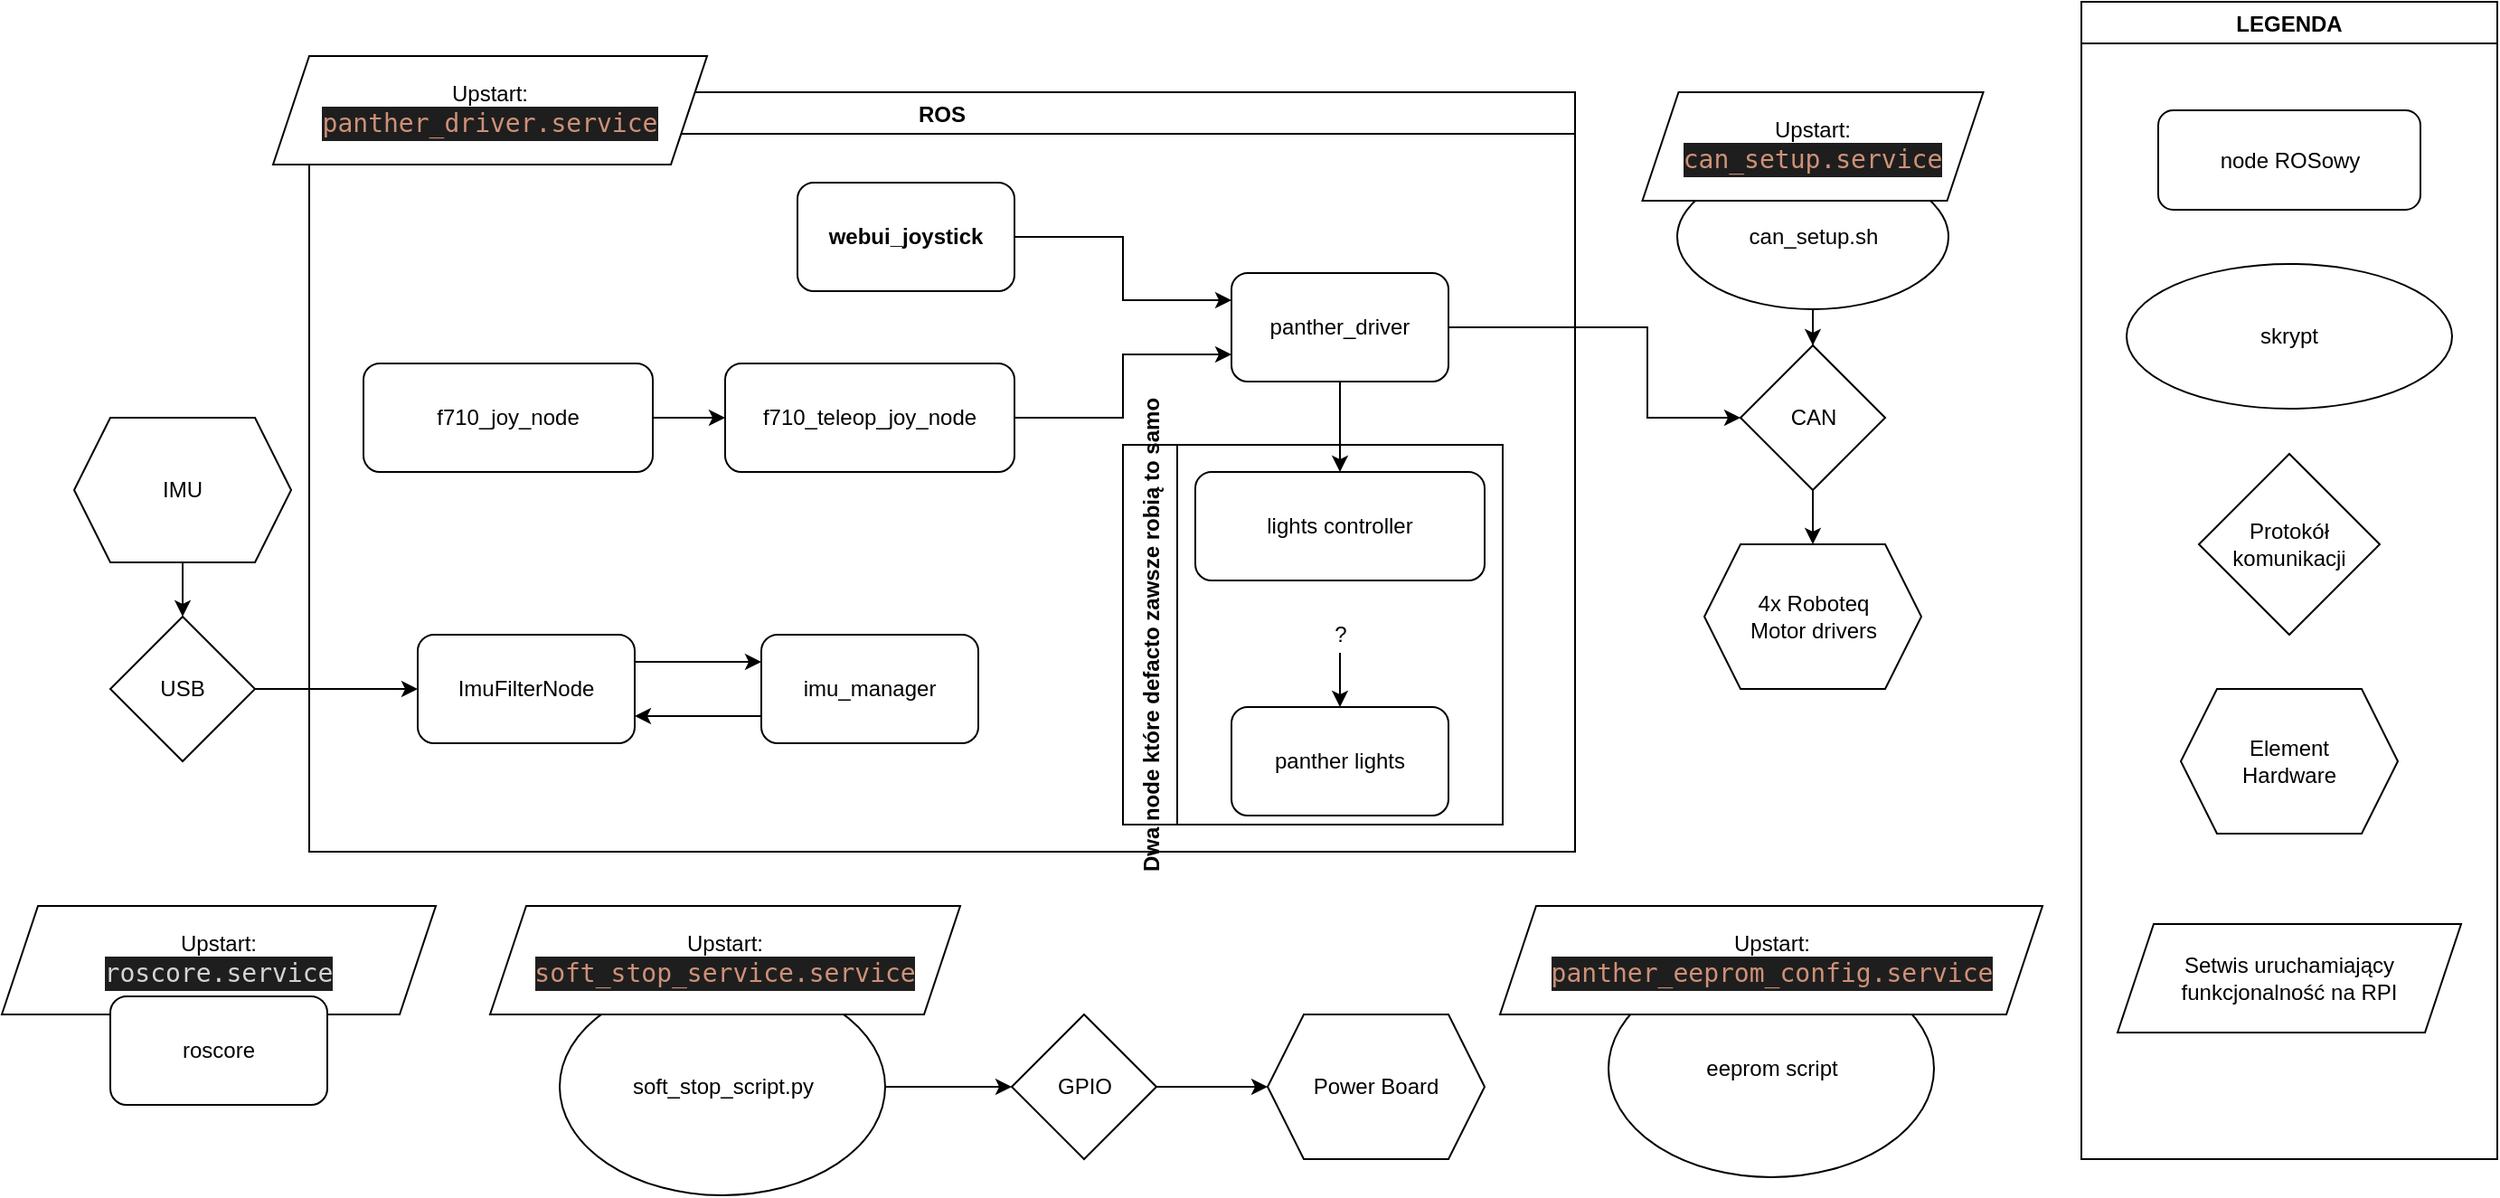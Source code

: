<mxfile>
    <diagram id="I-V-jPhW4gry7mbCwamY" name="Page-1">
        <mxGraphModel dx="1348" dy="939" grid="1" gridSize="10" guides="1" tooltips="1" connect="1" arrows="1" fold="1" page="1" pageScale="1" pageWidth="827" pageHeight="1169" math="0" shadow="0">
            <root>
                <mxCell id="0"/>
                <mxCell id="1" parent="0"/>
                <mxCell id="FiJ3dQUdY0tjjipgx3rU-7" style="edgeStyle=orthogonalEdgeStyle;rounded=0;orthogonalLoop=1;jettySize=auto;html=1;entryX=0;entryY=0.25;entryDx=0;entryDy=0;" parent="1" source="88Ix2T1ApFJFmfPS_afO-1" target="FiJ3dQUdY0tjjipgx3rU-2" edge="1">
                    <mxGeometry relative="1" as="geometry"/>
                </mxCell>
                <mxCell id="88Ix2T1ApFJFmfPS_afO-1" value="&lt;div&gt;&lt;b&gt;webui_joystick&lt;/b&gt;&lt;/div&gt;" style="rounded=1;whiteSpace=wrap;html=1;" parent="1" vertex="1">
                    <mxGeometry x="540" y="200" width="120" height="60" as="geometry"/>
                </mxCell>
                <mxCell id="FiJ3dQUdY0tjjipgx3rU-8" style="edgeStyle=orthogonalEdgeStyle;rounded=0;orthogonalLoop=1;jettySize=auto;html=1;entryX=0;entryY=0.75;entryDx=0;entryDy=0;" parent="1" source="FiJ3dQUdY0tjjipgx3rU-1" target="FiJ3dQUdY0tjjipgx3rU-2" edge="1">
                    <mxGeometry relative="1" as="geometry"/>
                </mxCell>
                <mxCell id="FiJ3dQUdY0tjjipgx3rU-1" value="f710_teleop_joy_node" style="rounded=1;whiteSpace=wrap;html=1;" parent="1" vertex="1">
                    <mxGeometry x="500" y="300" width="160" height="60" as="geometry"/>
                </mxCell>
                <mxCell id="FiJ3dQUdY0tjjipgx3rU-9" style="edgeStyle=orthogonalEdgeStyle;rounded=0;orthogonalLoop=1;jettySize=auto;html=1;" parent="1" source="FiJ3dQUdY0tjjipgx3rU-2" target="FiJ3dQUdY0tjjipgx3rU-3" edge="1">
                    <mxGeometry relative="1" as="geometry"/>
                </mxCell>
                <mxCell id="FiJ3dQUdY0tjjipgx3rU-28" style="edgeStyle=orthogonalEdgeStyle;rounded=0;orthogonalLoop=1;jettySize=auto;html=1;entryX=0;entryY=0.5;entryDx=0;entryDy=0;" parent="1" source="FiJ3dQUdY0tjjipgx3rU-2" target="FiJ3dQUdY0tjjipgx3rU-23" edge="1">
                    <mxGeometry relative="1" as="geometry">
                        <mxPoint x="1040" y="280" as="targetPoint"/>
                        <Array as="points">
                            <mxPoint x="1010" y="280"/>
                            <mxPoint x="1010" y="330"/>
                        </Array>
                    </mxGeometry>
                </mxCell>
                <mxCell id="FiJ3dQUdY0tjjipgx3rU-2" value="&lt;div&gt;panther_driver&lt;br&gt;&lt;/div&gt;" style="rounded=1;whiteSpace=wrap;html=1;" parent="1" vertex="1">
                    <mxGeometry x="780" y="250" width="120" height="60" as="geometry"/>
                </mxCell>
                <mxCell id="FiJ3dQUdY0tjjipgx3rU-15" style="edgeStyle=orthogonalEdgeStyle;rounded=0;orthogonalLoop=1;jettySize=auto;html=1;entryX=0.5;entryY=0;entryDx=0;entryDy=0;" parent="1" target="FiJ3dQUdY0tjjipgx3rU-12" edge="1">
                    <mxGeometry relative="1" as="geometry">
                        <mxPoint x="840" y="460" as="sourcePoint"/>
                    </mxGeometry>
                </mxCell>
                <mxCell id="FiJ3dQUdY0tjjipgx3rU-3" value="lights controller" style="rounded=1;whiteSpace=wrap;html=1;" parent="1" vertex="1">
                    <mxGeometry x="760" y="360" width="160" height="60" as="geometry"/>
                </mxCell>
                <mxCell id="FiJ3dQUdY0tjjipgx3rU-12" value="panther lights" style="rounded=1;whiteSpace=wrap;html=1;" parent="1" vertex="1">
                    <mxGeometry x="780" y="490" width="120" height="60" as="geometry"/>
                </mxCell>
                <mxCell id="FiJ3dQUdY0tjjipgx3rU-14" style="edgeStyle=orthogonalEdgeStyle;rounded=0;orthogonalLoop=1;jettySize=auto;html=1;entryX=0;entryY=0.5;entryDx=0;entryDy=0;" parent="1" source="FiJ3dQUdY0tjjipgx3rU-13" target="FiJ3dQUdY0tjjipgx3rU-1" edge="1">
                    <mxGeometry relative="1" as="geometry"/>
                </mxCell>
                <mxCell id="FiJ3dQUdY0tjjipgx3rU-13" value="&lt;div&gt;f710_joy_node&lt;/div&gt;" style="rounded=1;whiteSpace=wrap;html=1;" parent="1" vertex="1">
                    <mxGeometry x="300" y="300" width="160" height="60" as="geometry"/>
                </mxCell>
                <mxCell id="FiJ3dQUdY0tjjipgx3rU-16" value="?" style="text;html=1;align=center;verticalAlign=middle;resizable=0;points=[];autosize=1;strokeColor=none;fillColor=none;" parent="1" vertex="1">
                    <mxGeometry x="830" y="440" width="20" height="20" as="geometry"/>
                </mxCell>
                <mxCell id="FiJ3dQUdY0tjjipgx3rU-17" value="ROS" style="swimlane;" parent="1" vertex="1">
                    <mxGeometry x="270" y="150" width="700" height="420" as="geometry"/>
                </mxCell>
                <mxCell id="FiJ3dQUdY0tjjipgx3rU-21" value="Dwa node które defacto zawsze robią to samo" style="swimlane;horizontal=0;startSize=30;" parent="FiJ3dQUdY0tjjipgx3rU-17" vertex="1">
                    <mxGeometry x="450" y="195" width="210" height="210" as="geometry"/>
                </mxCell>
                <mxCell id="FiJ3dQUdY0tjjipgx3rU-5" value="imu_manager" style="rounded=1;whiteSpace=wrap;html=1;" parent="FiJ3dQUdY0tjjipgx3rU-17" vertex="1">
                    <mxGeometry x="250" y="300" width="120" height="60" as="geometry"/>
                </mxCell>
                <mxCell id="FiJ3dQUdY0tjjipgx3rU-10" style="edgeStyle=orthogonalEdgeStyle;rounded=0;orthogonalLoop=1;jettySize=auto;html=1;exitX=1;exitY=0.25;exitDx=0;exitDy=0;entryX=0;entryY=0.25;entryDx=0;entryDy=0;" parent="FiJ3dQUdY0tjjipgx3rU-17" source="FiJ3dQUdY0tjjipgx3rU-6" target="FiJ3dQUdY0tjjipgx3rU-5" edge="1">
                    <mxGeometry relative="1" as="geometry"/>
                </mxCell>
                <mxCell id="FiJ3dQUdY0tjjipgx3rU-6" value="ImuFilterNode" style="rounded=1;whiteSpace=wrap;html=1;" parent="FiJ3dQUdY0tjjipgx3rU-17" vertex="1">
                    <mxGeometry x="60" y="300" width="120" height="60" as="geometry"/>
                </mxCell>
                <mxCell id="FiJ3dQUdY0tjjipgx3rU-11" style="edgeStyle=orthogonalEdgeStyle;rounded=0;orthogonalLoop=1;jettySize=auto;html=1;exitX=0;exitY=0.75;exitDx=0;exitDy=0;entryX=1;entryY=0.75;entryDx=0;entryDy=0;" parent="FiJ3dQUdY0tjjipgx3rU-17" source="FiJ3dQUdY0tjjipgx3rU-5" target="FiJ3dQUdY0tjjipgx3rU-6" edge="1">
                    <mxGeometry relative="1" as="geometry"/>
                </mxCell>
                <mxCell id="FiJ3dQUdY0tjjipgx3rU-31" value="&lt;div&gt;Upstart:&lt;/div&gt;&lt;div&gt;&lt;div style=&quot;color: rgb(212 , 212 , 212) ; background-color: rgb(30 , 30 , 30) ; font-family: &amp;#34;droid sans mono&amp;#34; , &amp;#34;monospace&amp;#34; , monospace ; font-weight: normal ; font-size: 14px ; line-height: 19px&quot;&gt;&lt;div&gt;&lt;span style=&quot;color: #ce9178&quot;&gt;panther_driver.service&lt;/span&gt;&lt;/div&gt;&lt;/div&gt;&lt;/div&gt;" style="shape=parallelogram;perimeter=parallelogramPerimeter;whiteSpace=wrap;html=1;fixedSize=1;" parent="FiJ3dQUdY0tjjipgx3rU-17" vertex="1">
                    <mxGeometry x="-20" y="-20" width="240" height="60" as="geometry"/>
                </mxCell>
                <mxCell id="FiJ3dQUdY0tjjipgx3rU-64" style="edgeStyle=orthogonalEdgeStyle;rounded=0;orthogonalLoop=1;jettySize=auto;html=1;entryX=0.5;entryY=0;entryDx=0;entryDy=0;" parent="1" source="FiJ3dQUdY0tjjipgx3rU-23" target="FiJ3dQUdY0tjjipgx3rU-56" edge="1">
                    <mxGeometry relative="1" as="geometry"/>
                </mxCell>
                <mxCell id="FiJ3dQUdY0tjjipgx3rU-23" value="CAN" style="rhombus;whiteSpace=wrap;html=1;" parent="1" vertex="1">
                    <mxGeometry x="1061.5" y="290" width="80" height="80" as="geometry"/>
                </mxCell>
                <mxCell id="FiJ3dQUdY0tjjipgx3rU-55" style="edgeStyle=orthogonalEdgeStyle;rounded=0;orthogonalLoop=1;jettySize=auto;html=1;entryX=0;entryY=0.5;entryDx=0;entryDy=0;" parent="1" source="FiJ3dQUdY0tjjipgx3rU-25" target="FiJ3dQUdY0tjjipgx3rU-53" edge="1">
                    <mxGeometry relative="1" as="geometry"/>
                </mxCell>
                <mxCell id="FiJ3dQUdY0tjjipgx3rU-25" value="GPIO" style="rhombus;whiteSpace=wrap;html=1;" parent="1" vertex="1">
                    <mxGeometry x="658.5" y="660" width="80" height="80" as="geometry"/>
                </mxCell>
                <mxCell id="FiJ3dQUdY0tjjipgx3rU-63" style="edgeStyle=orthogonalEdgeStyle;rounded=0;orthogonalLoop=1;jettySize=auto;html=1;" parent="1" source="FiJ3dQUdY0tjjipgx3rU-34" target="FiJ3dQUdY0tjjipgx3rU-23" edge="1">
                    <mxGeometry relative="1" as="geometry"/>
                </mxCell>
                <mxCell id="FiJ3dQUdY0tjjipgx3rU-34" value="can_setup.sh" style="ellipse;whiteSpace=wrap;html=1;" parent="1" vertex="1">
                    <mxGeometry x="1026.5" y="190" width="150" height="80" as="geometry"/>
                </mxCell>
                <mxCell id="FiJ3dQUdY0tjjipgx3rU-33" value="&lt;div&gt;Upstart:&lt;/div&gt;&lt;div&gt;&lt;div style=&quot;color: rgb(212 , 212 , 212) ; background-color: rgb(30 , 30 , 30) ; font-family: &amp;#34;droid sans mono&amp;#34; , &amp;#34;monospace&amp;#34; , monospace ; font-weight: normal ; font-size: 14px ; line-height: 19px&quot;&gt;&lt;div&gt;&lt;span style=&quot;color: #ce9178&quot;&gt;can_setup.service&lt;/span&gt;&lt;/div&gt;&lt;/div&gt;&lt;/div&gt;" style="shape=parallelogram;perimeter=parallelogramPerimeter;whiteSpace=wrap;html=1;fixedSize=1;" parent="1" vertex="1">
                    <mxGeometry x="1007.25" y="150" width="188.5" height="60" as="geometry"/>
                </mxCell>
                <mxCell id="FiJ3dQUdY0tjjipgx3rU-36" style="edgeStyle=orthogonalEdgeStyle;rounded=0;orthogonalLoop=1;jettySize=auto;html=1;" parent="1" source="FiJ3dQUdY0tjjipgx3rU-35" target="FiJ3dQUdY0tjjipgx3rU-25" edge="1">
                    <mxGeometry relative="1" as="geometry"/>
                </mxCell>
                <mxCell id="FiJ3dQUdY0tjjipgx3rU-35" value="soft_stop_script.py" style="ellipse;whiteSpace=wrap;html=1;" parent="1" vertex="1">
                    <mxGeometry x="408.5" y="640" width="180" height="120" as="geometry"/>
                </mxCell>
                <mxCell id="FiJ3dQUdY0tjjipgx3rU-32" value="&lt;div&gt;Upstart:&lt;/div&gt;&lt;div&gt;&lt;div style=&quot;color: rgb(212 , 212 , 212) ; background-color: rgb(30 , 30 , 30) ; font-family: &amp;#34;droid sans mono&amp;#34; , &amp;#34;monospace&amp;#34; , monospace ; font-weight: normal ; font-size: 14px ; line-height: 19px&quot;&gt;&lt;div&gt;&lt;div style=&quot;color: rgb(212 , 212 , 212) ; background-color: rgb(30 , 30 , 30) ; font-family: &amp;#34;droid sans mono&amp;#34; , &amp;#34;monospace&amp;#34; , monospace ; font-weight: normal ; font-size: 14px ; line-height: 19px&quot;&gt;&lt;div&gt;&lt;div&gt;&lt;div style=&quot;color: rgb(212 , 212 , 212) ; background-color: rgb(30 , 30 , 30) ; font-family: &amp;#34;droid sans mono&amp;#34; , &amp;#34;monospace&amp;#34; , monospace ; font-weight: normal ; font-size: 14px ; line-height: 19px&quot;&gt;&lt;div&gt;&lt;div style=&quot;color: rgb(212 , 212 , 212) ; background-color: rgb(30 , 30 , 30) ; font-family: &amp;#34;droid sans mono&amp;#34; , &amp;#34;monospace&amp;#34; , monospace ; font-weight: normal ; font-size: 14px ; line-height: 19px&quot;&gt;&lt;div&gt;&lt;span style=&quot;color: #ce9178&quot;&gt;soft_stop_service.service&lt;/span&gt;&lt;/div&gt;&lt;/div&gt;&lt;/div&gt;&lt;/div&gt;&lt;/div&gt;&lt;/div&gt;&lt;/div&gt;&lt;/div&gt;&lt;/div&gt;&lt;/div&gt;" style="shape=parallelogram;perimeter=parallelogramPerimeter;whiteSpace=wrap;html=1;fixedSize=1;" parent="1" vertex="1">
                    <mxGeometry x="370" y="600" width="260" height="60" as="geometry"/>
                </mxCell>
                <mxCell id="FiJ3dQUdY0tjjipgx3rU-49" value="LEGENDA" style="swimlane;" parent="1" vertex="1">
                    <mxGeometry x="1250" y="100" width="230" height="640" as="geometry"/>
                </mxCell>
                <mxCell id="FiJ3dQUdY0tjjipgx3rU-48" value="node ROSowy" style="rounded=1;whiteSpace=wrap;html=1;" parent="FiJ3dQUdY0tjjipgx3rU-49" vertex="1">
                    <mxGeometry x="42.5" y="60" width="145" height="55" as="geometry"/>
                </mxCell>
                <mxCell id="FiJ3dQUdY0tjjipgx3rU-45" value="skrypt" style="ellipse;whiteSpace=wrap;html=1;" parent="FiJ3dQUdY0tjjipgx3rU-49" vertex="1">
                    <mxGeometry x="25" y="145" width="180" height="80" as="geometry"/>
                </mxCell>
                <mxCell id="FiJ3dQUdY0tjjipgx3rU-51" value="Protokół&lt;br&gt;komunikacji" style="rhombus;whiteSpace=wrap;html=1;" parent="FiJ3dQUdY0tjjipgx3rU-49" vertex="1">
                    <mxGeometry x="65" y="250" width="100" height="100" as="geometry"/>
                </mxCell>
                <mxCell id="FiJ3dQUdY0tjjipgx3rU-54" value="Element&lt;br&gt;Hardware" style="shape=hexagon;perimeter=hexagonPerimeter2;whiteSpace=wrap;html=1;fixedSize=1;" parent="FiJ3dQUdY0tjjipgx3rU-49" vertex="1">
                    <mxGeometry x="55" y="380" width="120" height="80" as="geometry"/>
                </mxCell>
                <mxCell id="FiJ3dQUdY0tjjipgx3rU-61" value="Setwis uruchamiający &lt;br&gt;funkcjonalność na RPI" style="shape=parallelogram;perimeter=parallelogramPerimeter;whiteSpace=wrap;html=1;fixedSize=1;" parent="FiJ3dQUdY0tjjipgx3rU-49" vertex="1">
                    <mxGeometry x="20" y="510" width="190" height="60" as="geometry"/>
                </mxCell>
                <mxCell id="FiJ3dQUdY0tjjipgx3rU-58" style="edgeStyle=orthogonalEdgeStyle;rounded=0;orthogonalLoop=1;jettySize=auto;html=1;entryX=0;entryY=0.5;entryDx=0;entryDy=0;" parent="1" source="FiJ3dQUdY0tjjipgx3rU-52" target="FiJ3dQUdY0tjjipgx3rU-6" edge="1">
                    <mxGeometry relative="1" as="geometry"/>
                </mxCell>
                <mxCell id="FiJ3dQUdY0tjjipgx3rU-52" value="USB" style="rhombus;whiteSpace=wrap;html=1;" parent="1" vertex="1">
                    <mxGeometry x="160" y="440" width="80" height="80" as="geometry"/>
                </mxCell>
                <mxCell id="FiJ3dQUdY0tjjipgx3rU-53" value="Power Board" style="shape=hexagon;perimeter=hexagonPerimeter2;whiteSpace=wrap;html=1;fixedSize=1;" parent="1" vertex="1">
                    <mxGeometry x="800" y="660" width="120" height="80" as="geometry"/>
                </mxCell>
                <mxCell id="FiJ3dQUdY0tjjipgx3rU-56" value="4x Roboteq&lt;br&gt;Motor drivers" style="shape=hexagon;perimeter=hexagonPerimeter2;whiteSpace=wrap;html=1;fixedSize=1;" parent="1" vertex="1">
                    <mxGeometry x="1041.5" y="400" width="120" height="80" as="geometry"/>
                </mxCell>
                <mxCell id="FiJ3dQUdY0tjjipgx3rU-60" style="edgeStyle=orthogonalEdgeStyle;rounded=0;orthogonalLoop=1;jettySize=auto;html=1;" parent="1" source="FiJ3dQUdY0tjjipgx3rU-59" target="FiJ3dQUdY0tjjipgx3rU-52" edge="1">
                    <mxGeometry relative="1" as="geometry"/>
                </mxCell>
                <mxCell id="FiJ3dQUdY0tjjipgx3rU-59" value="IMU" style="shape=hexagon;perimeter=hexagonPerimeter2;whiteSpace=wrap;html=1;fixedSize=1;" parent="1" vertex="1">
                    <mxGeometry x="140" y="330" width="120" height="80" as="geometry"/>
                </mxCell>
                <mxCell id="FiJ3dQUdY0tjjipgx3rU-66" value="eeprom script" style="ellipse;whiteSpace=wrap;html=1;" parent="1" vertex="1">
                    <mxGeometry x="988.5" y="630" width="180" height="120" as="geometry"/>
                </mxCell>
                <mxCell id="FiJ3dQUdY0tjjipgx3rU-67" value="&lt;div&gt;Upstart:&lt;/div&gt;&lt;div&gt;&lt;div style=&quot;color: rgb(212 , 212 , 212) ; background-color: rgb(30 , 30 , 30) ; font-family: &amp;#34;droid sans mono&amp;#34; , &amp;#34;monospace&amp;#34; , monospace ; font-weight: normal ; font-size: 14px ; line-height: 19px&quot;&gt;&lt;div&gt;&lt;div style=&quot;color: rgb(212 , 212 , 212) ; background-color: rgb(30 , 30 , 30) ; font-family: &amp;#34;droid sans mono&amp;#34; , &amp;#34;monospace&amp;#34; , monospace ; font-weight: normal ; font-size: 14px ; line-height: 19px&quot;&gt;&lt;div&gt;&lt;div&gt;&lt;div style=&quot;color: rgb(212 , 212 , 212) ; background-color: rgb(30 , 30 , 30) ; font-family: &amp;#34;droid sans mono&amp;#34; , &amp;#34;monospace&amp;#34; , monospace ; font-weight: normal ; font-size: 14px ; line-height: 19px&quot;&gt;&lt;div&gt;&lt;div style=&quot;color: rgb(212 , 212 , 212) ; background-color: rgb(30 , 30 , 30) ; font-family: &amp;#34;droid sans mono&amp;#34; , &amp;#34;monospace&amp;#34; , monospace ; font-weight: normal ; font-size: 14px ; line-height: 19px&quot;&gt;&lt;div&gt;&lt;span style=&quot;color: #ce9178&quot;&gt;panther_eeprom_config.service&lt;/span&gt;&lt;/div&gt;&lt;/div&gt;&lt;/div&gt;&lt;/div&gt;&lt;/div&gt;&lt;/div&gt;&lt;/div&gt;&lt;/div&gt;&lt;/div&gt;&lt;/div&gt;" style="shape=parallelogram;perimeter=parallelogramPerimeter;whiteSpace=wrap;html=1;fixedSize=1;" parent="1" vertex="1">
                    <mxGeometry x="928.5" y="600" width="300" height="60" as="geometry"/>
                </mxCell>
                <mxCell id="9" value="&lt;div&gt;Upstart:&lt;/div&gt;&lt;div&gt;&lt;div style=&quot;color: rgb(212 , 212 , 212) ; background-color: rgb(30 , 30 , 30) ; font-family: &amp;#34;droid sans mono&amp;#34; , &amp;#34;monospace&amp;#34; , monospace ; font-weight: normal ; font-size: 14px ; line-height: 19px&quot;&gt;roscore.service&lt;/div&gt;&lt;/div&gt;" style="shape=parallelogram;perimeter=parallelogramPerimeter;whiteSpace=wrap;html=1;fixedSize=1;" parent="1" vertex="1">
                    <mxGeometry x="100" y="600" width="240" height="60" as="geometry"/>
                </mxCell>
                <mxCell id="10" value="roscore" style="rounded=1;whiteSpace=wrap;html=1;" parent="1" vertex="1">
                    <mxGeometry x="160" y="650" width="120" height="60" as="geometry"/>
                </mxCell>
            </root>
        </mxGraphModel>
    </diagram>
</mxfile>